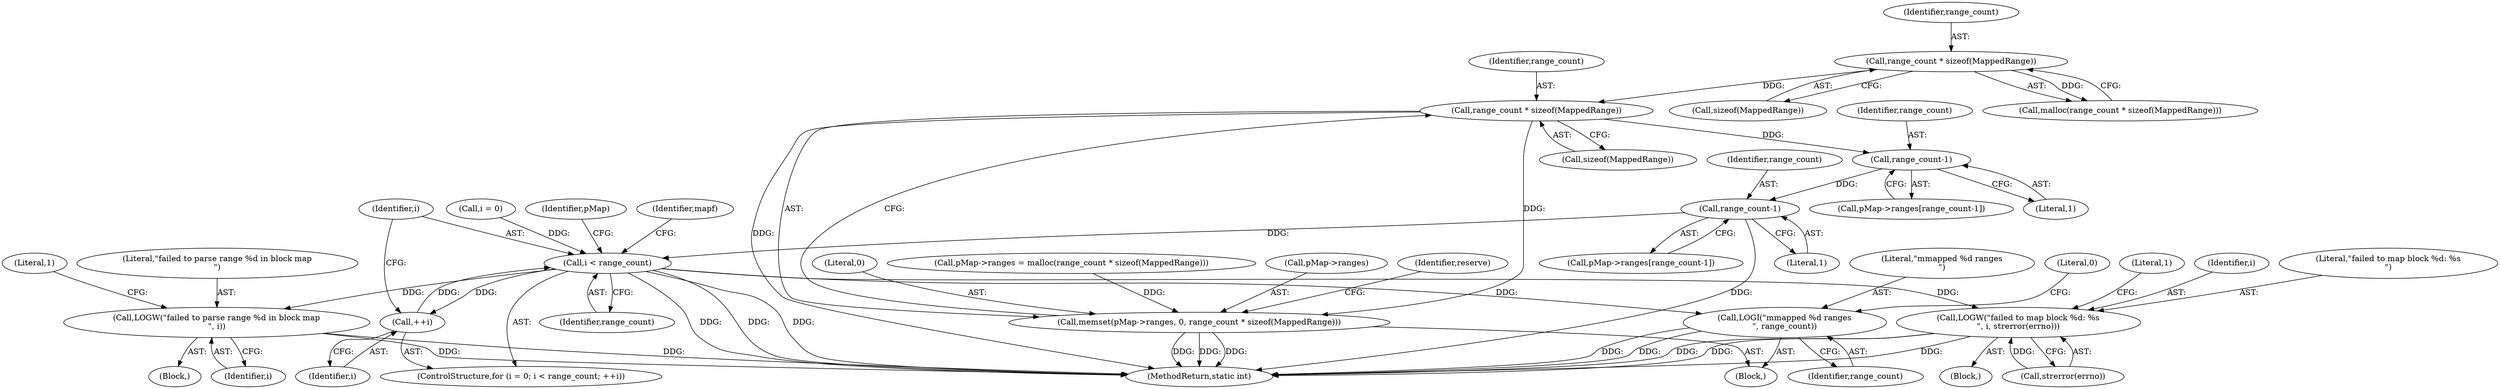 digraph "0_Android_28a566f7731b4cb76d2a9ba16d997ac5aeb07dad@API" {
"1000194" [label="(Call,range_count * sizeof(MappedRange))"];
"1000185" [label="(Call,range_count * sizeof(MappedRange))"];
"1000189" [label="(Call,memset(pMap->ranges, 0, range_count * sizeof(MappedRange)))"];
"1000231" [label="(Call,range_count-1)"];
"1000242" [label="(Call,range_count-1)"];
"1000276" [label="(Call,i < range_count)"];
"1000279" [label="(Call,++i)"];
"1000295" [label="(Call,LOGW(\"failed to parse range %d in block map\n\", i))"];
"1000326" [label="(Call,LOGW(\"failed to map block %d: %s\n\", i, strerror(errno)))"];
"1000375" [label="(Call,LOGI(\"mmapped %d ranges\n\", range_count))"];
"1000187" [label="(Call,sizeof(MappedRange))"];
"1000272" [label="(ControlStructure,for (i = 0; i < range_count; ++i))"];
"1000278" [label="(Identifier,range_count)"];
"1000280" [label="(Identifier,i)"];
"1000294" [label="(Block,)"];
"1000287" [label="(Identifier,mapf)"];
"1000242" [label="(Call,range_count-1)"];
"1000244" [label="(Literal,1)"];
"1000329" [label="(Call,strerror(errno))"];
"1000190" [label="(Call,pMap->ranges)"];
"1000377" [label="(Identifier,range_count)"];
"1000233" [label="(Literal,1)"];
"1000276" [label="(Call,i < range_count)"];
"1000325" [label="(Block,)"];
"1000380" [label="(MethodReturn,static int)"];
"1000279" [label="(Call,++i)"];
"1000189" [label="(Call,memset(pMap->ranges, 0, range_count * sizeof(MappedRange)))"];
"1000232" [label="(Identifier,range_count)"];
"1000227" [label="(Call,pMap->ranges[range_count-1])"];
"1000367" [label="(Identifier,pMap)"];
"1000375" [label="(Call,LOGI(\"mmapped %d ranges\n\", range_count))"];
"1000196" [label="(Call,sizeof(MappedRange))"];
"1000243" [label="(Identifier,range_count)"];
"1000200" [label="(Identifier,reserve)"];
"1000379" [label="(Literal,0)"];
"1000194" [label="(Call,range_count * sizeof(MappedRange))"];
"1000184" [label="(Call,malloc(range_count * sizeof(MappedRange)))"];
"1000277" [label="(Identifier,i)"];
"1000238" [label="(Call,pMap->ranges[range_count-1])"];
"1000326" [label="(Call,LOGW(\"failed to map block %d: %s\n\", i, strerror(errno)))"];
"1000273" [label="(Call,i = 0)"];
"1000195" [label="(Identifier,range_count)"];
"1000103" [label="(Block,)"];
"1000231" [label="(Call,range_count-1)"];
"1000376" [label="(Literal,\"mmapped %d ranges\n\")"];
"1000333" [label="(Literal,1)"];
"1000296" [label="(Literal,\"failed to parse range %d in block map\n\")"];
"1000295" [label="(Call,LOGW(\"failed to parse range %d in block map\n\", i))"];
"1000186" [label="(Identifier,range_count)"];
"1000297" [label="(Identifier,i)"];
"1000180" [label="(Call,pMap->ranges = malloc(range_count * sizeof(MappedRange)))"];
"1000185" [label="(Call,range_count * sizeof(MappedRange))"];
"1000328" [label="(Identifier,i)"];
"1000327" [label="(Literal,\"failed to map block %d: %s\n\")"];
"1000300" [label="(Literal,1)"];
"1000193" [label="(Literal,0)"];
"1000194" -> "1000189"  [label="AST: "];
"1000194" -> "1000196"  [label="CFG: "];
"1000195" -> "1000194"  [label="AST: "];
"1000196" -> "1000194"  [label="AST: "];
"1000189" -> "1000194"  [label="CFG: "];
"1000194" -> "1000380"  [label="DDG: "];
"1000194" -> "1000189"  [label="DDG: "];
"1000185" -> "1000194"  [label="DDG: "];
"1000194" -> "1000231"  [label="DDG: "];
"1000185" -> "1000184"  [label="AST: "];
"1000185" -> "1000187"  [label="CFG: "];
"1000186" -> "1000185"  [label="AST: "];
"1000187" -> "1000185"  [label="AST: "];
"1000184" -> "1000185"  [label="CFG: "];
"1000185" -> "1000184"  [label="DDG: "];
"1000189" -> "1000103"  [label="AST: "];
"1000190" -> "1000189"  [label="AST: "];
"1000193" -> "1000189"  [label="AST: "];
"1000200" -> "1000189"  [label="CFG: "];
"1000189" -> "1000380"  [label="DDG: "];
"1000189" -> "1000380"  [label="DDG: "];
"1000189" -> "1000380"  [label="DDG: "];
"1000180" -> "1000189"  [label="DDG: "];
"1000231" -> "1000227"  [label="AST: "];
"1000231" -> "1000233"  [label="CFG: "];
"1000232" -> "1000231"  [label="AST: "];
"1000233" -> "1000231"  [label="AST: "];
"1000227" -> "1000231"  [label="CFG: "];
"1000231" -> "1000242"  [label="DDG: "];
"1000242" -> "1000238"  [label="AST: "];
"1000242" -> "1000244"  [label="CFG: "];
"1000243" -> "1000242"  [label="AST: "];
"1000244" -> "1000242"  [label="AST: "];
"1000238" -> "1000242"  [label="CFG: "];
"1000242" -> "1000380"  [label="DDG: "];
"1000242" -> "1000276"  [label="DDG: "];
"1000276" -> "1000272"  [label="AST: "];
"1000276" -> "1000278"  [label="CFG: "];
"1000277" -> "1000276"  [label="AST: "];
"1000278" -> "1000276"  [label="AST: "];
"1000287" -> "1000276"  [label="CFG: "];
"1000367" -> "1000276"  [label="CFG: "];
"1000276" -> "1000380"  [label="DDG: "];
"1000276" -> "1000380"  [label="DDG: "];
"1000276" -> "1000380"  [label="DDG: "];
"1000279" -> "1000276"  [label="DDG: "];
"1000273" -> "1000276"  [label="DDG: "];
"1000276" -> "1000279"  [label="DDG: "];
"1000276" -> "1000295"  [label="DDG: "];
"1000276" -> "1000326"  [label="DDG: "];
"1000276" -> "1000375"  [label="DDG: "];
"1000279" -> "1000272"  [label="AST: "];
"1000279" -> "1000280"  [label="CFG: "];
"1000280" -> "1000279"  [label="AST: "];
"1000277" -> "1000279"  [label="CFG: "];
"1000295" -> "1000294"  [label="AST: "];
"1000295" -> "1000297"  [label="CFG: "];
"1000296" -> "1000295"  [label="AST: "];
"1000297" -> "1000295"  [label="AST: "];
"1000300" -> "1000295"  [label="CFG: "];
"1000295" -> "1000380"  [label="DDG: "];
"1000295" -> "1000380"  [label="DDG: "];
"1000326" -> "1000325"  [label="AST: "];
"1000326" -> "1000329"  [label="CFG: "];
"1000327" -> "1000326"  [label="AST: "];
"1000328" -> "1000326"  [label="AST: "];
"1000329" -> "1000326"  [label="AST: "];
"1000333" -> "1000326"  [label="CFG: "];
"1000326" -> "1000380"  [label="DDG: "];
"1000326" -> "1000380"  [label="DDG: "];
"1000326" -> "1000380"  [label="DDG: "];
"1000329" -> "1000326"  [label="DDG: "];
"1000375" -> "1000103"  [label="AST: "];
"1000375" -> "1000377"  [label="CFG: "];
"1000376" -> "1000375"  [label="AST: "];
"1000377" -> "1000375"  [label="AST: "];
"1000379" -> "1000375"  [label="CFG: "];
"1000375" -> "1000380"  [label="DDG: "];
"1000375" -> "1000380"  [label="DDG: "];
}

